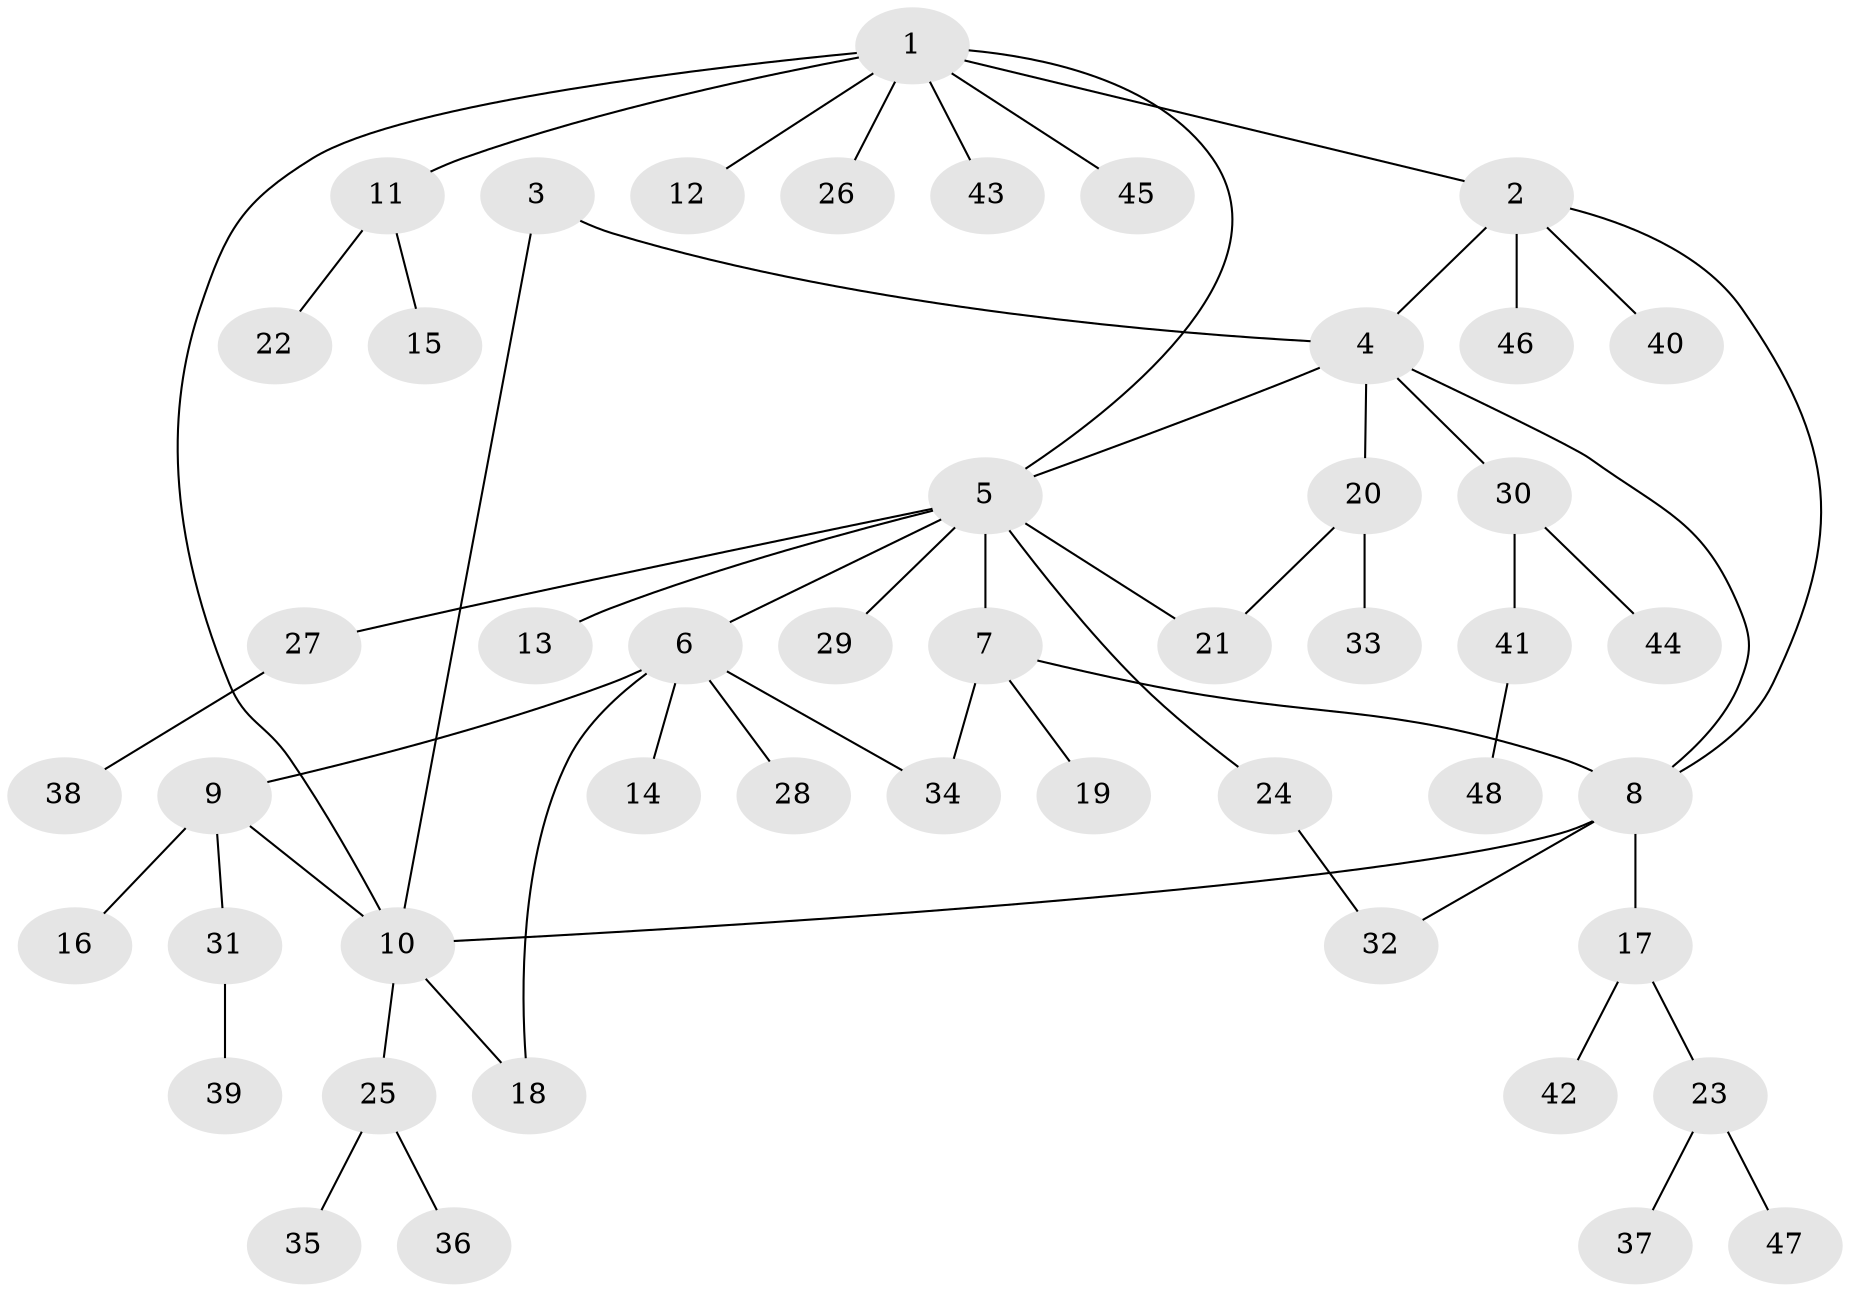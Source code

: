 // coarse degree distribution, {1: 0.8571428571428571, 7: 0.14285714285714285}
// Generated by graph-tools (version 1.1) at 2025/57/03/04/25 21:57:38]
// undirected, 48 vertices, 57 edges
graph export_dot {
graph [start="1"]
  node [color=gray90,style=filled];
  1;
  2;
  3;
  4;
  5;
  6;
  7;
  8;
  9;
  10;
  11;
  12;
  13;
  14;
  15;
  16;
  17;
  18;
  19;
  20;
  21;
  22;
  23;
  24;
  25;
  26;
  27;
  28;
  29;
  30;
  31;
  32;
  33;
  34;
  35;
  36;
  37;
  38;
  39;
  40;
  41;
  42;
  43;
  44;
  45;
  46;
  47;
  48;
  1 -- 2;
  1 -- 5;
  1 -- 10;
  1 -- 11;
  1 -- 12;
  1 -- 26;
  1 -- 43;
  1 -- 45;
  2 -- 4;
  2 -- 8;
  2 -- 40;
  2 -- 46;
  3 -- 4;
  3 -- 10;
  4 -- 5;
  4 -- 8;
  4 -- 20;
  4 -- 30;
  5 -- 6;
  5 -- 7;
  5 -- 13;
  5 -- 21;
  5 -- 24;
  5 -- 27;
  5 -- 29;
  6 -- 9;
  6 -- 14;
  6 -- 18;
  6 -- 28;
  6 -- 34;
  7 -- 8;
  7 -- 19;
  7 -- 34;
  8 -- 10;
  8 -- 17;
  8 -- 32;
  9 -- 10;
  9 -- 16;
  9 -- 31;
  10 -- 18;
  10 -- 25;
  11 -- 15;
  11 -- 22;
  17 -- 23;
  17 -- 42;
  20 -- 21;
  20 -- 33;
  23 -- 37;
  23 -- 47;
  24 -- 32;
  25 -- 35;
  25 -- 36;
  27 -- 38;
  30 -- 41;
  30 -- 44;
  31 -- 39;
  41 -- 48;
}
